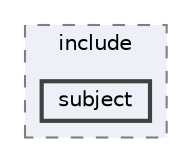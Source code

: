 digraph "/home/runner/work/RxLite/RxLite/src/include/subject"
{
 // LATEX_PDF_SIZE
  bgcolor="transparent";
  edge [fontname=Helvetica,fontsize=10,labelfontname=Helvetica,labelfontsize=10];
  node [fontname=Helvetica,fontsize=10,shape=box,height=0.2,width=0.4];
  compound=true
  subgraph clusterdir_b0856f6b0d80ccb263b2f415c91f9e17 {
    graph [ bgcolor="#edf0f7", pencolor="grey50", label="include", fontname=Helvetica,fontsize=10 style="filled,dashed", URL="dir_b0856f6b0d80ccb263b2f415c91f9e17.html",tooltip=""]
  dir_c867490339bcd20200e181aa1c71d22b [label="subject", fillcolor="#edf0f7", color="grey25", style="filled,bold", URL="dir_c867490339bcd20200e181aa1c71d22b.html",tooltip=""];
  }
}

